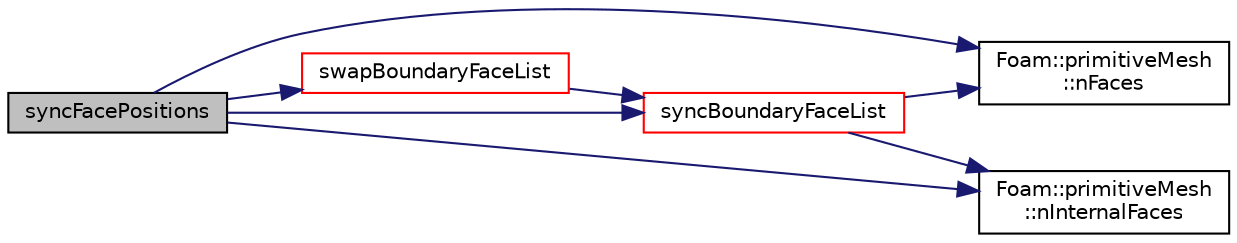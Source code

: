 digraph "syncFacePositions"
{
  bgcolor="transparent";
  edge [fontname="Helvetica",fontsize="10",labelfontname="Helvetica",labelfontsize="10"];
  node [fontname="Helvetica",fontsize="10",shape=record];
  rankdir="LR";
  Node5014 [label="syncFacePositions",height=0.2,width=0.4,color="black", fillcolor="grey75", style="filled", fontcolor="black"];
  Node5014 -> Node5015 [color="midnightblue",fontsize="10",style="solid",fontname="Helvetica"];
  Node5015 [label="Foam::primitiveMesh\l::nFaces",height=0.2,width=0.4,color="black",URL="$a28685.html#abe602c985a3c9ffa67176e969e77ca6f"];
  Node5014 -> Node5016 [color="midnightblue",fontsize="10",style="solid",fontname="Helvetica"];
  Node5016 [label="Foam::primitiveMesh\l::nInternalFaces",height=0.2,width=0.4,color="black",URL="$a28685.html#aa6c7965af1f30d16d9125deb981cbdb0"];
  Node5014 -> Node5017 [color="midnightblue",fontsize="10",style="solid",fontname="Helvetica"];
  Node5017 [label="swapBoundaryFaceList",height=0.2,width=0.4,color="red",URL="$a28657.html#a30e4f2ce2c2399c35f5d674bdb7c07fd",tooltip="Swap coupled boundary face values. "];
  Node5017 -> Node5018 [color="midnightblue",fontsize="10",style="solid",fontname="Helvetica"];
  Node5018 [label="syncBoundaryFaceList",height=0.2,width=0.4,color="red",URL="$a28657.html#abfef71f4706b88c9184fcae7352d0903",tooltip="Synchronize values on boundary faces only. "];
  Node5018 -> Node5015 [color="midnightblue",fontsize="10",style="solid",fontname="Helvetica"];
  Node5018 -> Node5016 [color="midnightblue",fontsize="10",style="solid",fontname="Helvetica"];
  Node5014 -> Node5018 [color="midnightblue",fontsize="10",style="solid",fontname="Helvetica"];
}
